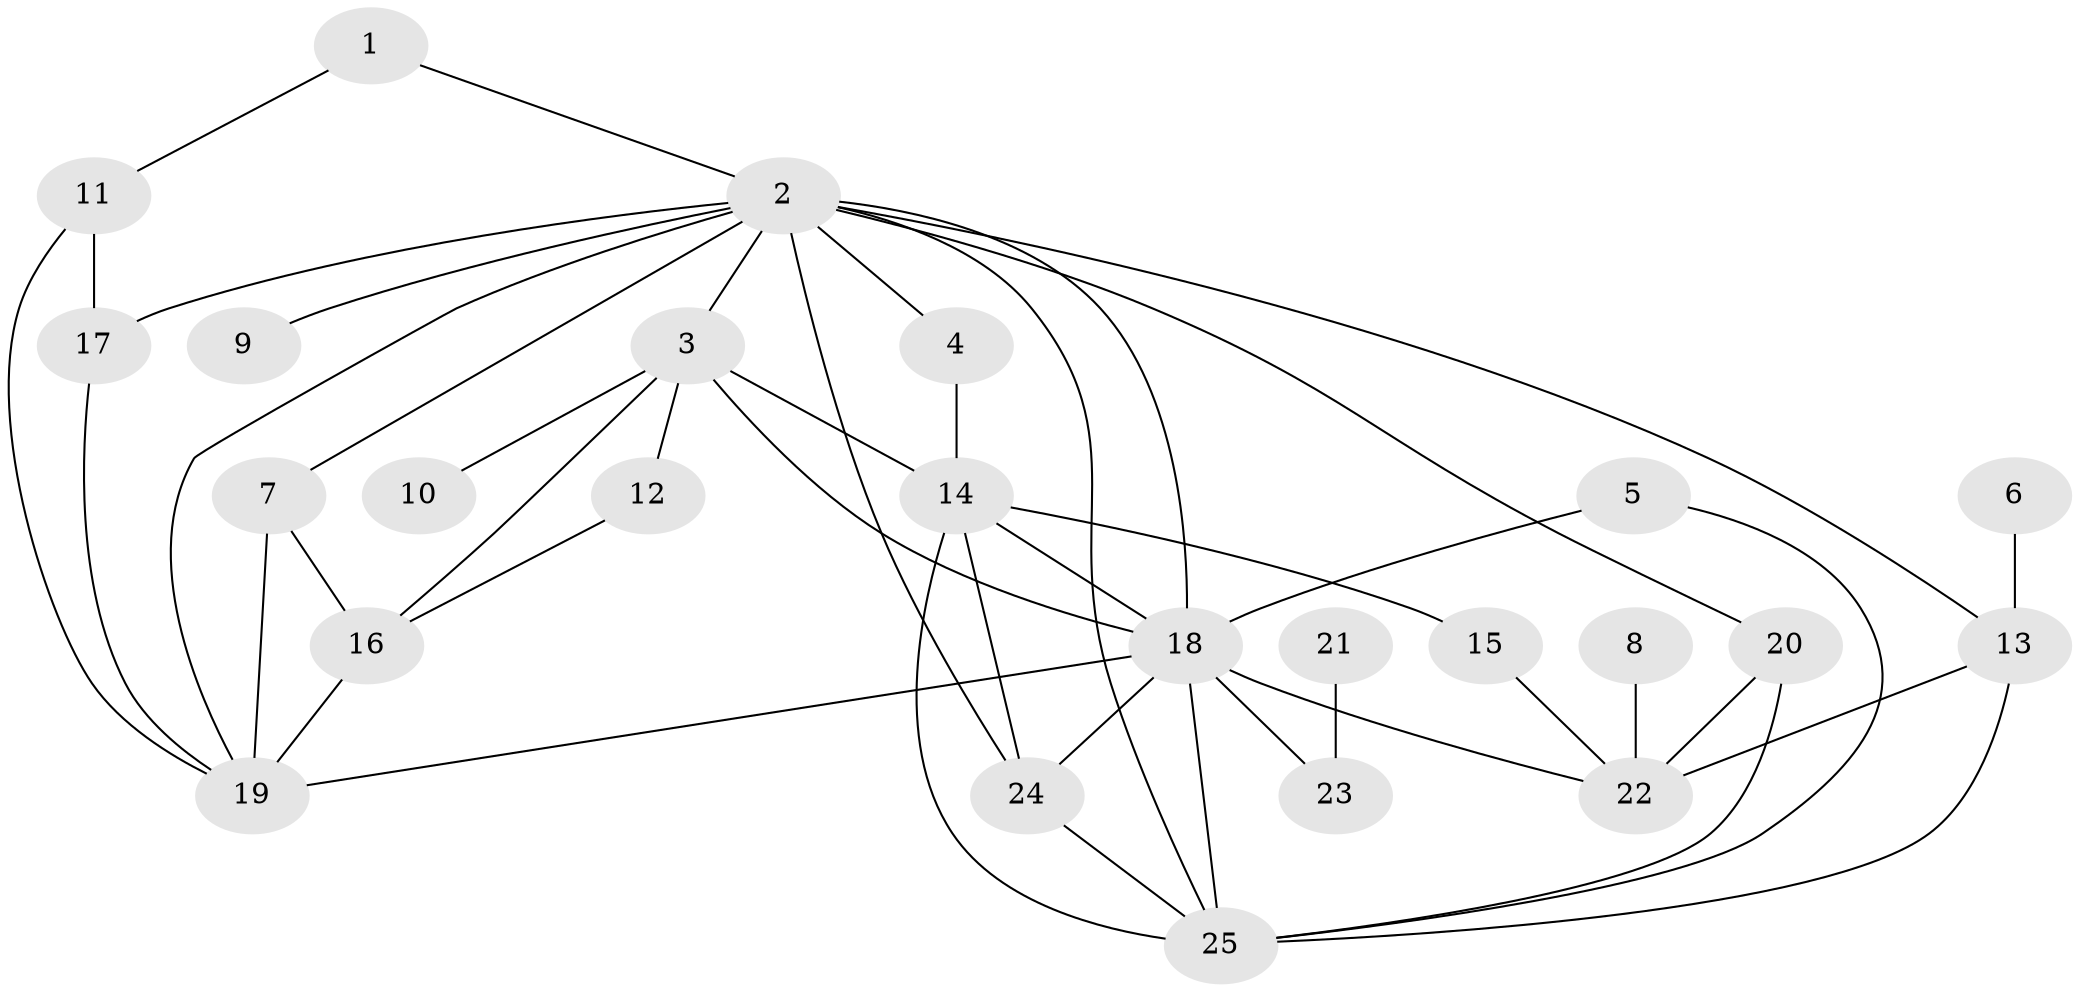 // original degree distribution, {3: 0.26, 5: 0.12, 8: 0.02, 7: 0.02, 2: 0.26, 4: 0.08, 6: 0.04, 1: 0.2}
// Generated by graph-tools (version 1.1) at 2025/25/03/09/25 03:25:26]
// undirected, 25 vertices, 46 edges
graph export_dot {
graph [start="1"]
  node [color=gray90,style=filled];
  1;
  2;
  3;
  4;
  5;
  6;
  7;
  8;
  9;
  10;
  11;
  12;
  13;
  14;
  15;
  16;
  17;
  18;
  19;
  20;
  21;
  22;
  23;
  24;
  25;
  1 -- 2 [weight=1.0];
  1 -- 11 [weight=1.0];
  2 -- 3 [weight=1.0];
  2 -- 4 [weight=1.0];
  2 -- 7 [weight=1.0];
  2 -- 9 [weight=1.0];
  2 -- 13 [weight=1.0];
  2 -- 17 [weight=1.0];
  2 -- 18 [weight=1.0];
  2 -- 19 [weight=1.0];
  2 -- 20 [weight=1.0];
  2 -- 24 [weight=1.0];
  2 -- 25 [weight=1.0];
  3 -- 10 [weight=1.0];
  3 -- 12 [weight=1.0];
  3 -- 14 [weight=1.0];
  3 -- 16 [weight=1.0];
  3 -- 18 [weight=1.0];
  4 -- 14 [weight=1.0];
  5 -- 18 [weight=1.0];
  5 -- 25 [weight=1.0];
  6 -- 13 [weight=1.0];
  7 -- 16 [weight=1.0];
  7 -- 19 [weight=1.0];
  8 -- 22 [weight=1.0];
  11 -- 17 [weight=1.0];
  11 -- 19 [weight=1.0];
  12 -- 16 [weight=1.0];
  13 -- 22 [weight=1.0];
  13 -- 25 [weight=1.0];
  14 -- 15 [weight=1.0];
  14 -- 18 [weight=1.0];
  14 -- 24 [weight=1.0];
  14 -- 25 [weight=2.0];
  15 -- 22 [weight=1.0];
  16 -- 19 [weight=2.0];
  17 -- 19 [weight=1.0];
  18 -- 19 [weight=1.0];
  18 -- 22 [weight=1.0];
  18 -- 23 [weight=1.0];
  18 -- 24 [weight=1.0];
  18 -- 25 [weight=1.0];
  20 -- 22 [weight=1.0];
  20 -- 25 [weight=2.0];
  21 -- 23 [weight=1.0];
  24 -- 25 [weight=1.0];
}
